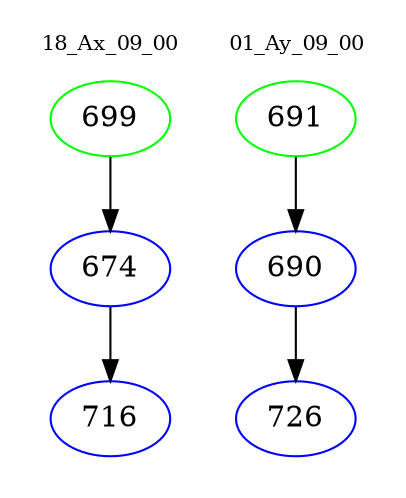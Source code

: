 digraph{
subgraph cluster_0 {
color = white
label = "18_Ax_09_00";
fontsize=10;
T0_699 [label="699", color="green"]
T0_699 -> T0_674 [color="black"]
T0_674 [label="674", color="blue"]
T0_674 -> T0_716 [color="black"]
T0_716 [label="716", color="blue"]
}
subgraph cluster_1 {
color = white
label = "01_Ay_09_00";
fontsize=10;
T1_691 [label="691", color="green"]
T1_691 -> T1_690 [color="black"]
T1_690 [label="690", color="blue"]
T1_690 -> T1_726 [color="black"]
T1_726 [label="726", color="blue"]
}
}
